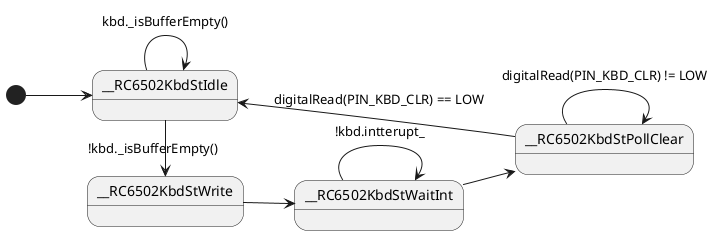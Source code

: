 @startuml

left to right direction

[*] --> __RC6502KbdStIdle
__RC6502KbdStIdle -> __RC6502KbdStIdle : kbd._isBufferEmpty()
__RC6502KbdStIdle -> __RC6502KbdStWrite : !kbd._isBufferEmpty()
__RC6502KbdStWrite -> __RC6502KbdStWaitInt
__RC6502KbdStWaitInt -> __RC6502KbdStWaitInt : !kbd.intterupt_
__RC6502KbdStWaitInt -> __RC6502KbdStPollClear : kbd.intterupt_
__RC6502KbdStPollClear -> __RC6502KbdStPollClear : digitalRead(PIN_KBD_CLR) != LOW
__RC6502KbdStPollClear --> __RC6502KbdStIdle : digitalRead(PIN_KBD_CLR) == LOW

@enduml
